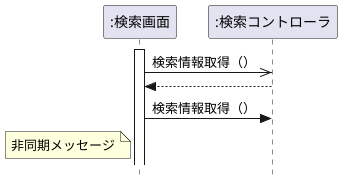 @startuml
hide footbox
skinparam style strictuml /' 厳密なUMLに準拠する'/
participant ":検索画面" as seach
participant ":検索コントローラ" as control
activate seach
seach ->> control: 検索情報取得（）
seach <-- control: 
seach -> control: 検索情報取得（）
deactivate control
note left of seach : 非同期メッセージ
@enduml